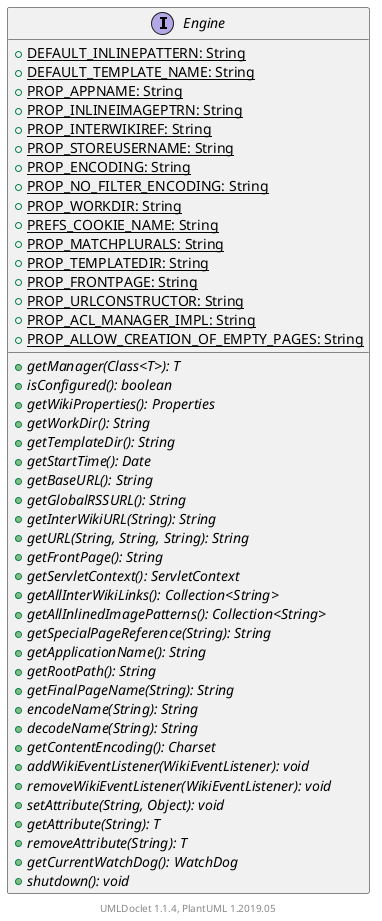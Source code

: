 @startuml

    interface Engine [[Engine.html]] {
        {static} +DEFAULT_INLINEPATTERN: String
        {static} +DEFAULT_TEMPLATE_NAME: String
        {static} +PROP_APPNAME: String
        {static} +PROP_INLINEIMAGEPTRN: String
        {static} +PROP_INTERWIKIREF: String
        {static} +PROP_STOREUSERNAME: String
        {static} +PROP_ENCODING: String
        {static} +PROP_NO_FILTER_ENCODING: String
        {static} +PROP_WORKDIR: String
        {static} +PREFS_COOKIE_NAME: String
        {static} +PROP_MATCHPLURALS: String
        {static} +PROP_TEMPLATEDIR: String
        {static} +PROP_FRONTPAGE: String
        {static} +PROP_URLCONSTRUCTOR: String
        {static} +PROP_ACL_MANAGER_IMPL: String
        {static} +PROP_ALLOW_CREATION_OF_EMPTY_PAGES: String
        {abstract} +getManager(Class<T>): T
        {abstract} +isConfigured(): boolean
        {abstract} +getWikiProperties(): Properties
        {abstract} +getWorkDir(): String
        {abstract} +getTemplateDir(): String
        {abstract} +getStartTime(): Date
        {abstract} +getBaseURL(): String
        {abstract} +getGlobalRSSURL(): String
        {abstract} +getInterWikiURL(String): String
        {abstract} +getURL(String, String, String): String
        {abstract} +getFrontPage(): String
        {abstract} +getServletContext(): ServletContext
        {abstract} +getAllInterWikiLinks(): Collection<String>
        {abstract} +getAllInlinedImagePatterns(): Collection<String>
        {abstract} +getSpecialPageReference(String): String
        {abstract} +getApplicationName(): String
        {abstract} +getRootPath(): String
        {abstract} +getFinalPageName(String): String
        {abstract} +encodeName(String): String
        {abstract} +decodeName(String): String
        {abstract} +getContentEncoding(): Charset
        {abstract} +addWikiEventListener(WikiEventListener): void
        {abstract} +removeWikiEventListener(WikiEventListener): void
        {abstract} +setAttribute(String, Object): void
        {abstract} +getAttribute(String): T
        {abstract} +removeAttribute(String): T
        {abstract} +getCurrentWatchDog(): WatchDog
        {abstract} +shutdown(): void
    }


    center footer UMLDoclet 1.1.4, PlantUML 1.2019.05
@enduml
